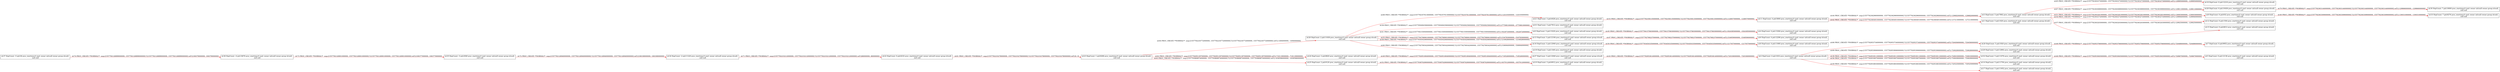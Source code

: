 digraph  {
rankdir=LR
"23"[color=black,label="id:23 HopCount: 1 pid:9296 proc_starttime:0 cmd: owner uid:null owner group id:null,\n null null", shape=box,style=solid];
"26"[color=black,label="id:26 HopCount: 2 pid:11636 proc_starttime:0 cmd: owner uid:null owner group id:null,\n null null", shape=box,style=solid];
"23" -> "26" [id=64,__obj="PROC_CREATE"color=red,label="id:64 PROC_CREATE **NORMAL**  seqs:[1557792234772000000, 1557792234772000000] T:[1557792234772000000, 1557792234772000000] relT:[-1494000000, -1494000000]",style=solid];
"3"[color=black,label="id:3 HopCount: 5 pid:7692 proc_starttime:0 cmd: owner uid:null owner group id:null,\n null null", shape=box,style=solid];
"18"[color=black,label="id:18 HopCount: 6 pid:12216 proc_starttime:0 cmd: owner uid:null owner group id:null,\n null null", shape=box,style=solid];
"3" -> "18" [id=65,__obj="PROC_CREATE"color=red,label="id:65 PROC_CREATE **NORMAL**  seqs:[1557792363273000000, 1557792363273000000] T:[1557792363273000000, 1557792363273000000] relT:[-129995000000, -129995000000]",style=solid];
"2"[color=black,label="id:2 HopCount: 4 pid:1632 proc_starttime:0 cmd: owner uid:null owner group id:null,\n null null", shape=box,style=solid];
"20"[color=black,label="id:20 HopCount: 5 pid:1920 proc_starttime:0 cmd: owner uid:null owner group id:null,\n null null", shape=box,style=solid];
"2" -> "20" [id=66,__obj="PROC_CREATE"color=red,label="id:66 PROC_CREATE **NORMAL**  seqs:[1557792953734000000, 1557792953734000000] T:[1557792953734000000, 1557792953734000000] relT:[-720456000000, -720456000000]",style=solid];
"28"[color=black,label="id:28 HopCount: 6 pid:10436 proc_starttime:0 cmd: owner uid:null owner group id:null,\n null null", shape=box,style=solid];
"3" -> "28" [id=67,__obj="PROC_CREATE"color=red,label="id:67 PROC_CREATE **NORMAL**  seqs:[1557792363089000000, 1557792363089000000] T:[1557792363089000000, 1557792363089000000] relT:[-129811000000, -129811000000]",style=solid];
"21"[color=black,label="id:21 HopCount: 3 pid:4028 proc_starttime:0 cmd: owner uid:null owner group id:null,\n null null", shape=box,style=solid];
"26" -> "21" [id=68,__obj="PROC_CREATE"color=red,label="id:68 PROC_CREATE **NORMAL**  seqs:[1557792357613000000, 1557792357613000000] T:[1557792357613000000, 1557792357613000000] relT:[-124335000000, -124335000000]",style=solid];
"29"[color=black,label="id:29 HopCount: 5 pid:12892 proc_starttime:0 cmd: owner uid:null owner group id:null,\n null null", shape=box,style=solid];
"2" -> "29" [id=69,__obj="PROC_CREATE"color=red,label="id:69 PROC_CREATE **NORMAL**  seqs:[1557792953906000000, 1557792953906000000] T:[1557792953906000000, 1557792953906000000] relT:[-720628000000, -720628000000]",style=solid];
"30"[color=black,label="id:30 HopCount: 7 pid:10600 proc_starttime:0 cmd: owner uid:null owner group id:null,\n null null", shape=box,style=solid];
"28" -> "30" [id=70,__obj="PROC_CREATE"color=red,label="id:70 PROC_CREATE **NORMAL**  seqs:[1557792363144000000, 1557792363144000000] T:[1557792363144000000, 1557792363144000000] relT:[-129866000000, -129866000000]",style=solid];
"34"[color=black,label="id:34 HopCount: -2 pid:11220 proc_starttime:0 cmd: owner uid:null owner group id:null,\n null null", shape=box,style=solid];
"22"[color=black,label="id:22 HopCount: 0 pid:6232 proc_starttime:0 cmd: owner uid:null owner group id:null,\n null null", shape=box,style=solid];
"34" -> "22" [id=71,__obj="PROC_CREATE"color=red,label="id:71 PROC_CREATE **NORMAL**  seqs:[1557792233212000000, 1557792233212000000] T:[1557792233212000000, 1557792233212000000] relT:[66000000, 66000000]",style=solid];
"35"[color=black,label="id:35 HopCount: -3 pid:4560 proc_starttime:0 cmd: owner uid:null owner group id:null,\n null null", shape=box,style=solid];
"35" -> "34" [id=72,__obj="PROC_CREATE"color=red,label="id:72 PROC_CREATE **NORMAL**  seqs:[1557792126940000000, 1557792126940000000] T:[1557792126940000000, 1557792126940000000] relT:[106338000000, 106338000000]",style=solid];
"36"[color=black,label="id:36 HopCount: -4 pid:10676 proc_starttime:0 cmd: owner uid:null owner group id:null,\n null null", shape=box,style=solid];
"36" -> "35" [id=73,__obj="PROC_CREATE"color=red,label="id:73 PROC_CREATE **NORMAL**  seqs:[1557792126901000000, 1557792126901000000] T:[1557792126901000000, 1557792126901000000] relT:[106377000000, 106377000000]",style=solid];
"37"[color=black,label="id:37 HopCount: -5 pid:36 proc_starttime:0 cmd: owner uid:null owner group id:null,\n null null", shape=box,style=solid];
"37" -> "36" [id=74,__obj="PROC_CREATE"color=red,label="id:74 PROC_CREATE **NORMAL**  seqs:[1557792126899000000, 1557792126899000000] T:[1557792126899000000, 1557792126899000000] relT:[106379000000, 106379000000]",style=solid];
"31"[color=black,label="id:31 HopCount: 3 pid:7612 proc_starttime:0 cmd: owner uid:null owner group id:null,\n null null", shape=box,style=solid];
"26" -> "31" [id=38,__obj="PROC_CREATE"color=red,label="id:38 PROC_CREATE **NORMAL**  seqs:[1557795009259000000, 1557795009259000000] T:[1557795009259000000, 1557795009259000000] relT:[-2775981000000, -2775981000000]",style=solid];
"32"[color=black,label="id:32 HopCount: 5 pid:11076 proc_starttime:0 cmd: owner uid:null owner group id:null,\n null null", shape=box,style=solid];
"2" -> "32" [id=39,__obj="PROC_CREATE"color=red,label="id:39 PROC_CREATE **NORMAL**  seqs:[1557792953911000000, 1557792953911000000] T:[1557792953911000000, 1557792953911000000] relT:[-720633000000, -720633000000]",style=solid];
"9"[color=black,label="id:9 HopCount: 6 pid:832 proc_starttime:0 cmd: owner uid:null owner group id:null,\n null null", shape=box,style=solid];
"33"[color=black,label="id:33 HopCount: 7 pid:8276 proc_starttime:0 cmd: owner uid:null owner group id:null,\n null null", shape=box,style=solid];
"9" -> "33" [id=40,__obj="PROC_CREATE"color=red,label="id:40 PROC_CREATE **NORMAL**  seqs:[1557792363309000000, 1557792363309000000] T:[1557792363309000000, 1557792363309000000] relT:[-130031000000, -130031000000]",style=solid];
"0"[color=black,label="id:0 HopCount: 3 pid:13220 proc_starttime:0 cmd: owner uid:null owner group id:null,\n null null", shape=box,style=solid];
"26" -> "0" [id=41,__obj="PROC_CREATE"color=red,label="id:41 PROC_CREATE **NORMAL**  seqs:[1557794155950000000, 1557794155950000000] T:[1557794155950000000, 1557794155950000000] relT:[-1922672000000, -1922672000000]",style=solid];
"11"[color=black,label="id:11 HopCount: 4 pid:5800 proc_starttime:0 cmd: owner uid:null owner group id:null,\n null null", shape=box,style=solid];
"1"[color=black,label="id:1 HopCount: 5 pid:1020 proc_starttime:0 cmd: owner uid:null owner group id:null,\n null null", shape=box,style=solid];
"11" -> "1" [id=42,__obj="PROC_CREATE"color=red,label="id:42 PROC_CREATE **NORMAL**  seqs:[1557792360491000000, 1557792360491000000] T:[1557792360491000000, 1557792360491000000] relT:[-127213000000, -127213000000]",style=solid];
"27"[color=black,label="id:27 HopCount: 3 pid:12940 proc_starttime:0 cmd: owner uid:null owner group id:null,\n null null", shape=box,style=solid];
"27" -> "2" [id=43,__obj="PROC_CREATE"color=red,label="id:43 PROC_CREATE **NORMAL**  seqs:[1557792953614000000, 1557792953614000000] T:[1557792953614000000, 1557792953614000000] relT:[-720336000000, -720336000000]",style=solid];
"11" -> "3" [id=44,__obj="PROC_CREATE"color=red,label="id:44 PROC_CREATE **NORMAL**  seqs:[1557792362960000000, 1557792362960000000] T:[1557792362960000000, 1557792362960000000] relT:[-129682000000, -129682000000]",style=solid];
"4"[color=black,label="id:4 HopCount: 4 pid:13284 proc_starttime:0 cmd: owner uid:null owner group id:null,\n null null", shape=box,style=solid];
"0" -> "4" [id=45,__obj="PROC_CREATE"color=red,label="id:45 PROC_CREATE **NORMAL**  seqs:[1557794157663000000, 1557794157663000000] T:[1557794157663000000, 1557794157663000000] relT:[-1924385000000, -1924385000000]",style=solid];
"5"[color=black,label="id:5 HopCount: 6 pid:12136 proc_starttime:0 cmd: owner uid:null owner group id:null,\n null null", shape=box,style=solid];
"32" -> "5" [id=46,__obj="PROC_CREATE"color=red,label="id:46 PROC_CREATE **NORMAL**  seqs:[1557792953945000000, 1557792953945000000] T:[1557792953945000000, 1557792953945000000] relT:[-720667000000, -720667000000]",style=solid];
"13"[color=black,label="id:13 HopCount: 3 pid:12184 proc_starttime:0 cmd: owner uid:null owner group id:null,\n null null", shape=box,style=solid];
"6"[color=black,label="id:6 HopCount: 4 pid:12296 proc_starttime:0 cmd: owner uid:null owner group id:null,\n null null", shape=box,style=solid];
"13" -> "6" [id=47,__obj="PROC_CREATE"color=red,label="id:47 PROC_CREATE **NORMAL**  seqs:[1557792768237000000, 1557792768237000000] T:[1557792768237000000, 1557792768237000000] relT:[-534959000000, -534959000000]",style=solid];
"7"[color=black,label="id:7 HopCount: 6 pid:9952 proc_starttime:0 cmd: owner uid:null owner group id:null,\n null null", shape=box,style=solid];
"20" -> "7" [id=48,__obj="PROC_CREATE"color=red,label="id:48 PROC_CREATE **NORMAL**  seqs:[1557792953766000000, 1557792953766000000] T:[1557792953766000000, 1557792953766000000] relT:[-720488000000, -720488000000]",style=solid];
"24"[color=black,label="id:24 HopCount: 2 pid:8820 proc_starttime:0 cmd: owner uid:null owner group id:null,\n null null", shape=box,style=solid];
"24" -> "27" [id=49,__obj="PROC_CREATE"color=red,label="id:49 PROC_CREATE **NORMAL**  seqs:[1557792951804000000, 1557792951804000000] T:[1557792951804000000, 1557792951804000000] relT:[-718526000000, -718526000000]",style=solid];
"16"[color=black,label="id:16 HopCount: 3 pid:12940 proc_starttime:0 cmd: owner uid:null owner group id:null,\n null null", shape=box,style=solid];
"8"[color=black,label="id:8 HopCount: 4 pid:11660 proc_starttime:0 cmd: owner uid:null owner group id:null,\n null null", shape=box,style=solid];
"16" -> "8" [id=50,__obj="PROC_CREATE"color=red,label="id:50 PROC_CREATE **NORMAL**  seqs:[1557793450335000000, 1557793450335000000] T:[1557793450335000000, 1557793450335000000] relT:[-1217057000000, -1217057000000]",style=solid];
"3" -> "9" [id=51,__obj="PROC_CREATE"color=red,label="id:51 PROC_CREATE **NORMAL**  seqs:[1557792363281000000, 1557792363281000000] T:[1557792363281000000, 1557792363281000000] relT:[-130003000000, -130003000000]",style=solid];
"25"[color=black,label="id:25 HopCount: 2 pid:9120 proc_starttime:0 cmd: owner uid:null owner group id:null,\n null null", shape=box,style=solid];
"10"[color=black,label="id:10 HopCount: 3 pid:6912 proc_starttime:0 cmd: owner uid:null owner group id:null,\n null null", shape=box,style=solid];
"25" -> "10" [id=52,__obj="PROC_CREATE"color=red,label="id:52 PROC_CREATE **NORMAL**  seqs:[1557793870290000000, 1557793870290000000] T:[1557793870290000000, 1557793870290000000] relT:[-1637012000000, -1637012000000]",style=solid];
"21" -> "11" [id=53,__obj="PROC_CREATE"color=red,label="id:53 PROC_CREATE **NORMAL**  seqs:[1557792358135000000, 1557792358135000000] T:[1557792358135000000, 1557792358135000000] relT:[-124857000000, -124857000000]",style=solid];
"12"[color=black,label="id:12 HopCount: 6 pid:1504 proc_starttime:0 cmd: owner uid:null owner group id:null,\n null null", shape=box,style=solid];
"3" -> "12" [id=54,__obj="PROC_CREATE"color=red,label="id:54 PROC_CREATE **NORMAL**  seqs:[1557792363272000000, 1557792363272000000] T:[1557792363272000000, 1557792363272000000] relT:[-129994000000, -129994000000]",style=solid];
"26" -> "13" [id=55,__obj="PROC_CREATE"color=red,label="id:55 PROC_CREATE **NORMAL**  seqs:[1557792768061000000, 1557792768061000000] T:[1557792768061000000, 1557792768061000000] relT:[-534783000000, -534783000000]",style=solid];
"14"[color=black,label="id:14 HopCount: 5 pid:11704 proc_starttime:0 cmd: owner uid:null owner group id:null,\n null null", shape=box,style=solid];
"2" -> "14" [id=56,__obj="PROC_CREATE"color=red,label="id:56 PROC_CREATE **NORMAL**  seqs:[1557792953907000000, 1557792953907000000] T:[1557792953907000000, 1557792953907000000] relT:[-720629000000, -720629000000]",style=solid];
"15"[color=black,label="id:15 HopCount: 6 pid:6612 proc_starttime:0 cmd: owner uid:null owner group id:null,\n null null", shape=box,style=solid];
"3" -> "15" [id=57,__obj="PROC_CREATE"color=red,label="id:57 PROC_CREATE **NORMAL**  seqs:[1557792363203000000, 1557792363203000000] T:[1557792363203000000, 1557792363203000000] relT:[-129925000000, -129925000000]",style=solid];
"26" -> "16" [id=58,__obj="PROC_CREATE"color=red,label="id:58 PROC_CREATE **NORMAL**  seqs:[1557793450206000000, 1557793450206000000] T:[1557793450206000000, 1557793450206000000] relT:[-1216928000000, -1216928000000]",style=solid];
"17"[color=black,label="id:17 HopCount: 5 pid:11952 proc_starttime:0 cmd: owner uid:null owner group id:null,\n null null", shape=box,style=solid];
"2" -> "17" [id=59,__obj="PROC_CREATE"color=red,label="id:59 PROC_CREATE **NORMAL**  seqs:[1557792953803000000, 1557792953803000000] T:[1557792953803000000, 1557792953803000000] relT:[-720525000000, -720525000000]",style=solid];
"19"[color=black,label="id:19 HopCount: 3 pid:1440 proc_starttime:0 cmd: owner uid:null owner group id:null,\n null null", shape=box,style=solid];
"26" -> "19" [id=60,__obj="PROC_CREATE"color=red,label="id:60 PROC_CREATE **NORMAL**  seqs:[1557792769342000000, 1557792769342000000] T:[1557792769342000000, 1557792769342000000] relT:[-536064000000, -536064000000]",style=solid];
"22" -> "23" [id=61,__obj="PROC_CREATE"color=red,label="id:61 PROC_CREATE **NORMAL**  seqs:[1557792233278000000, 1557792233278000000] T:[1557792233278000000, 1557792233278000000] relT:[0, 0]",style=solid];
"23" -> "24" [id=62,__obj="PROC_CREATE"color=red,label="id:62 PROC_CREATE **NORMAL**  seqs:[1557792951397000000, 1557792951397000000] T:[1557792951397000000, 1557792951397000000] relT:[-718119000000, -718119000000]",style=solid];
"23" -> "25" [id=63,__obj="PROC_CREATE"color=red,label="id:63 PROC_CREATE **NORMAL**  seqs:[1557793869874000000, 1557793869874000000] T:[1557793869874000000, 1557793869874000000] relT:[-1636596000000, -1636596000000]",style=solid];
}